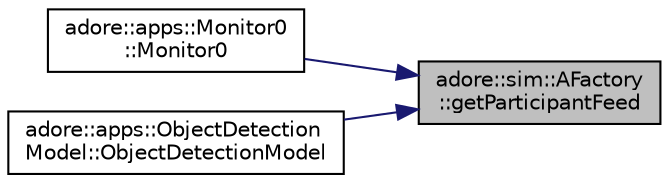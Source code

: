 digraph "adore::sim::AFactory::getParticipantFeed"
{
 // LATEX_PDF_SIZE
  edge [fontname="Helvetica",fontsize="10",labelfontname="Helvetica",labelfontsize="10"];
  node [fontname="Helvetica",fontsize="10",shape=record];
  rankdir="RL";
  Node1 [label="adore::sim::AFactory\l::getParticipantFeed",height=0.2,width=0.4,color="black", fillcolor="grey75", style="filled", fontcolor="black",tooltip="get state updates from all vehicles"];
  Node1 -> Node2 [dir="back",color="midnightblue",fontsize="10",style="solid",fontname="Helvetica"];
  Node2 [label="adore::apps::Monitor0\l::Monitor0",height=0.2,width=0.4,color="black", fillcolor="white", style="filled",URL="$classadore_1_1apps_1_1Monitor0.html#a2169bd6c762ebe09a477666dd74d6cee",tooltip=" "];
  Node1 -> Node3 [dir="back",color="midnightblue",fontsize="10",style="solid",fontname="Helvetica"];
  Node3 [label="adore::apps::ObjectDetection\lModel::ObjectDetectionModel",height=0.2,width=0.4,color="black", fillcolor="white", style="filled",URL="$classadore_1_1apps_1_1ObjectDetectionModel.html#a9892cc422d7c6cb1ca0d7f62a334ff4e",tooltip=" "];
}
